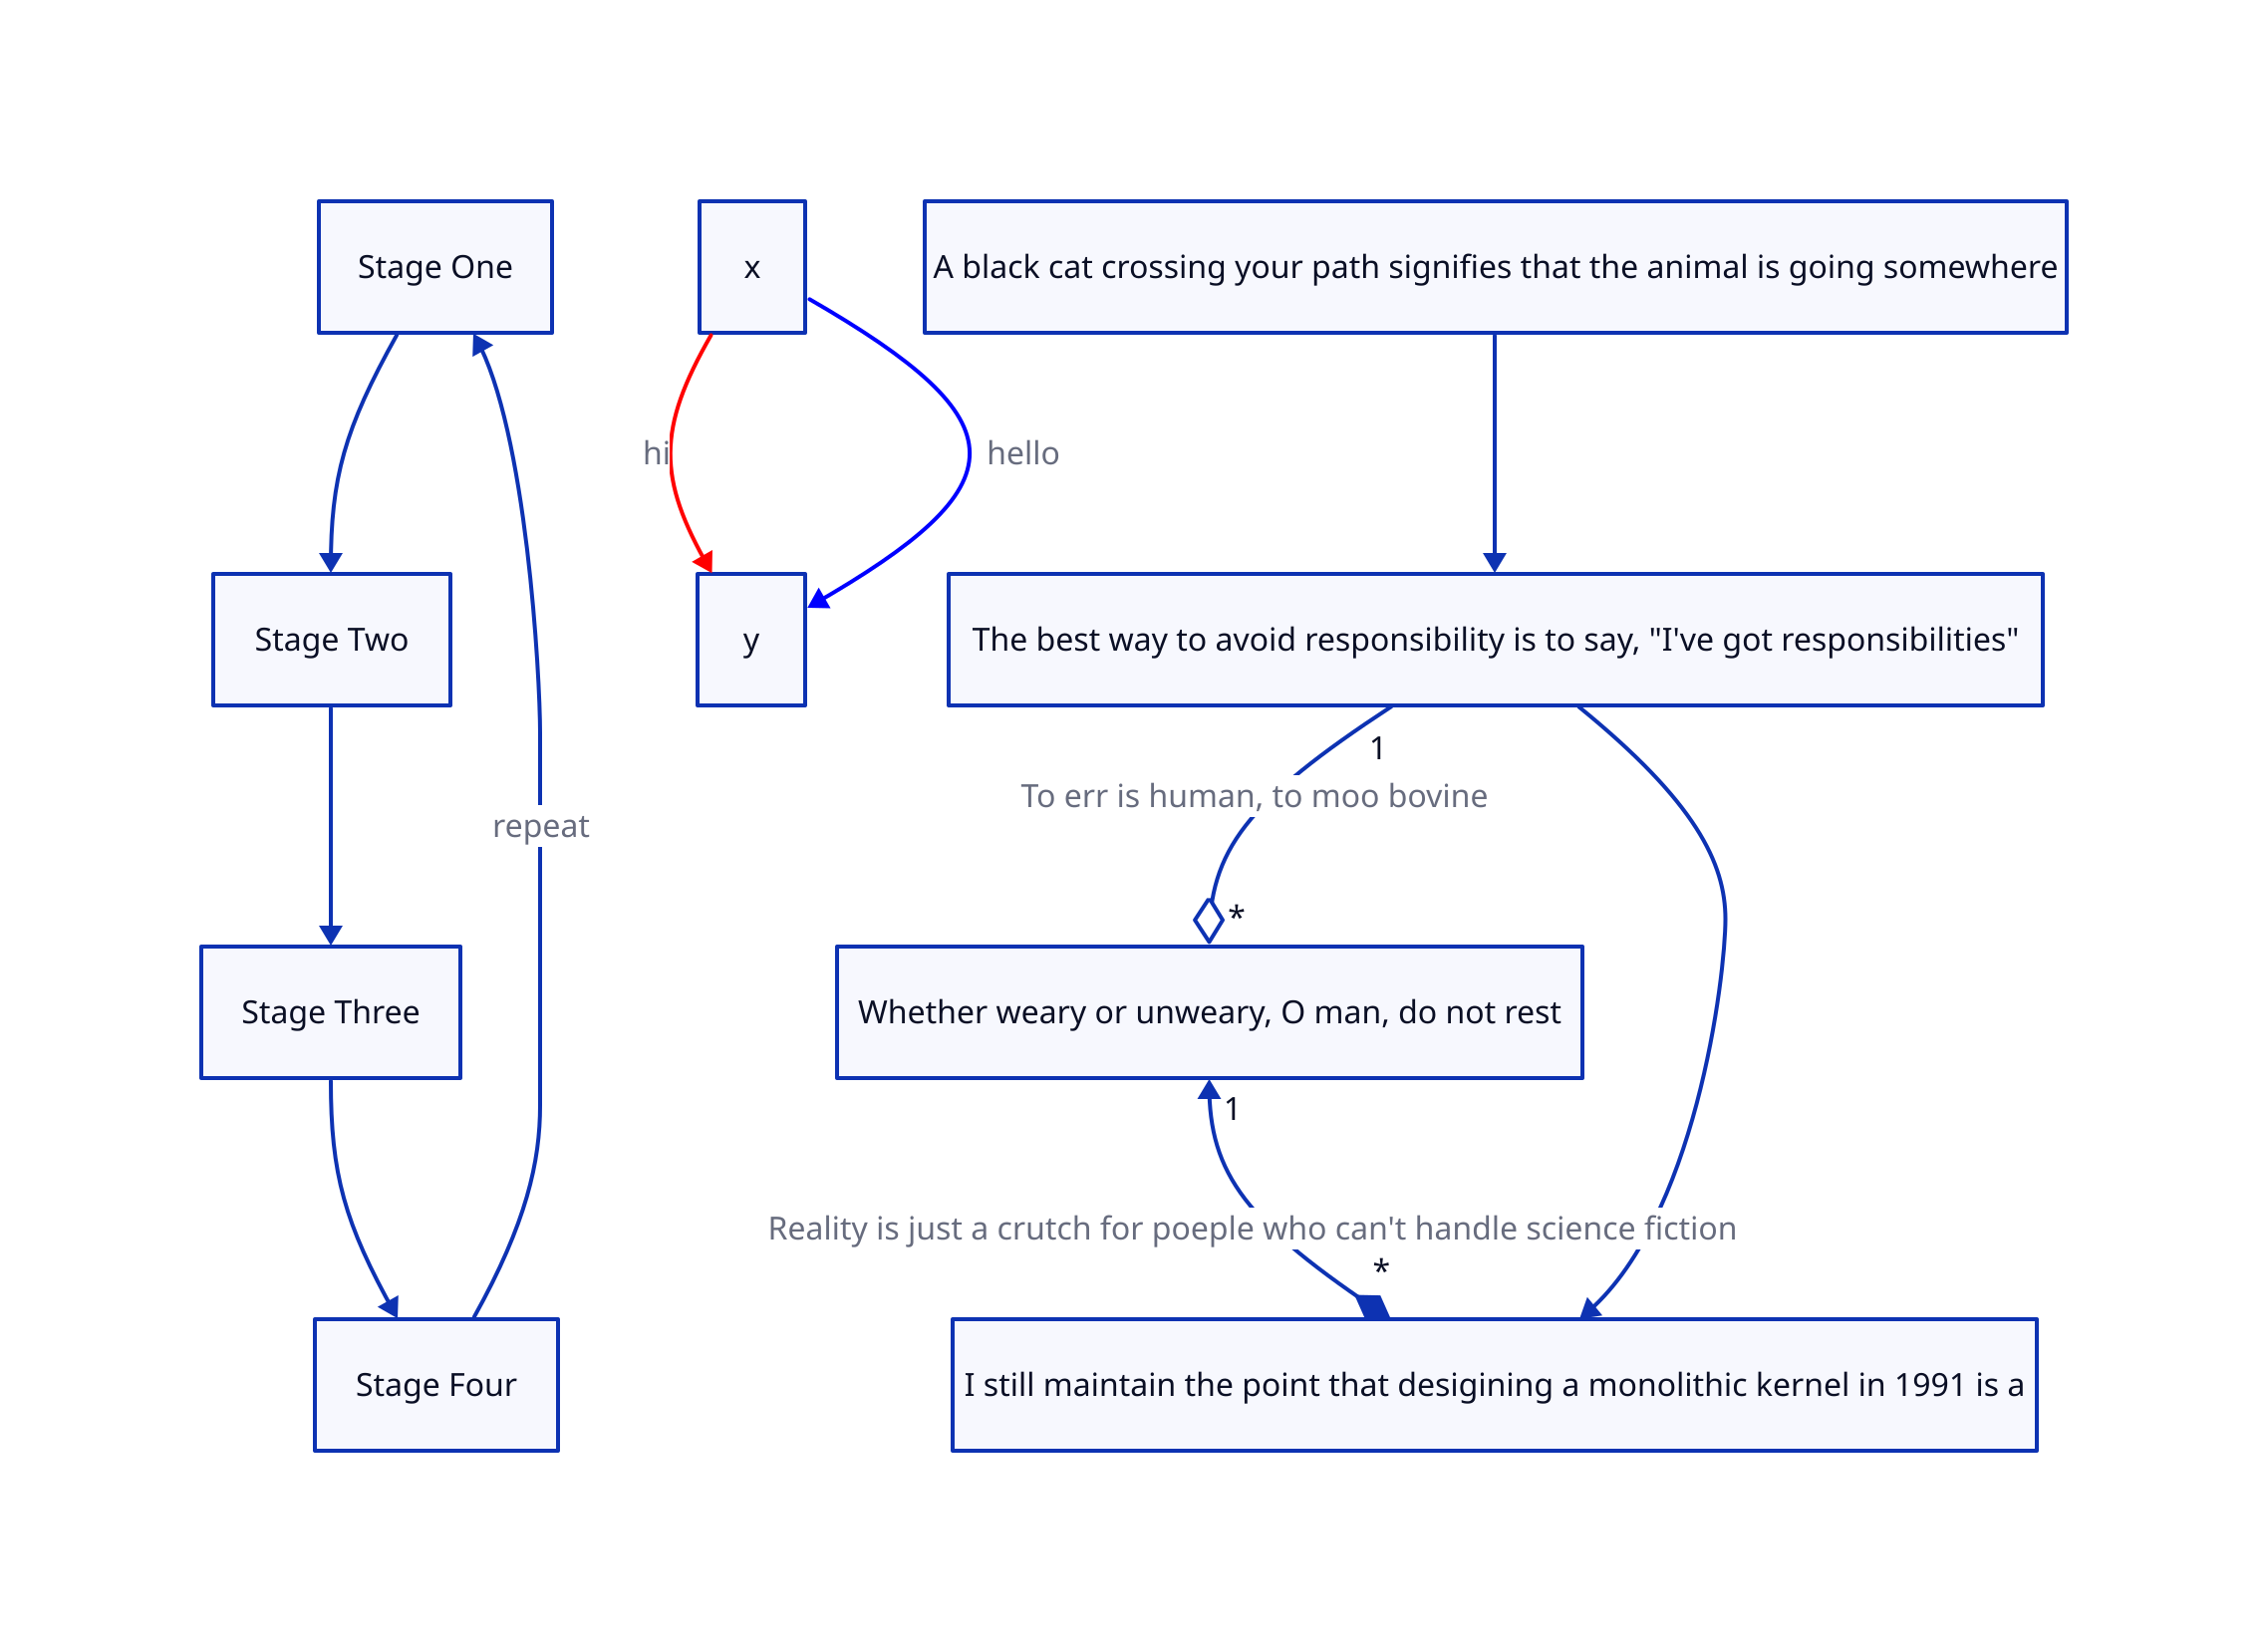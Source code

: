 Stage One -> Stage Two -> Stage Three -> Stage Four
Stage Four -> Stage One: repeat

a: The best way to avoid responsibility is to say, "I've got responsibilities"
b: Whether weary or unweary, O man, do not rest
c: I still maintain the point that desigining a monolithic kernel in 1991 is a

a -> b: To err is human, to moo bovine {
  source-arrowhead: 1
  target-arrowhead: * {
    shape: diamond
  }
}

b <-> c: "Reality is just a crutch for poeple who can't handle science fiction" {
  source-arrowhead.label: 1
  target-arrowhead: * {
    shape: diamond          # triangle (default), diamond (filled 가능), arrow, circle (filled 가능), cf-one, cf-one-required, cf-many, cf-many-required

    style.filled: true
  }
}

# Variable: Label contents
d: A black cat crossing your path signifies that the animal is going somewhere

# <-> -> <- -- : Arrows
d -> a -> c

# Referencing

x -> y: hi
x -> y: hello

(x -> y)[0].style.stroke: red
(x -> y)[1].style.stroke: blue
